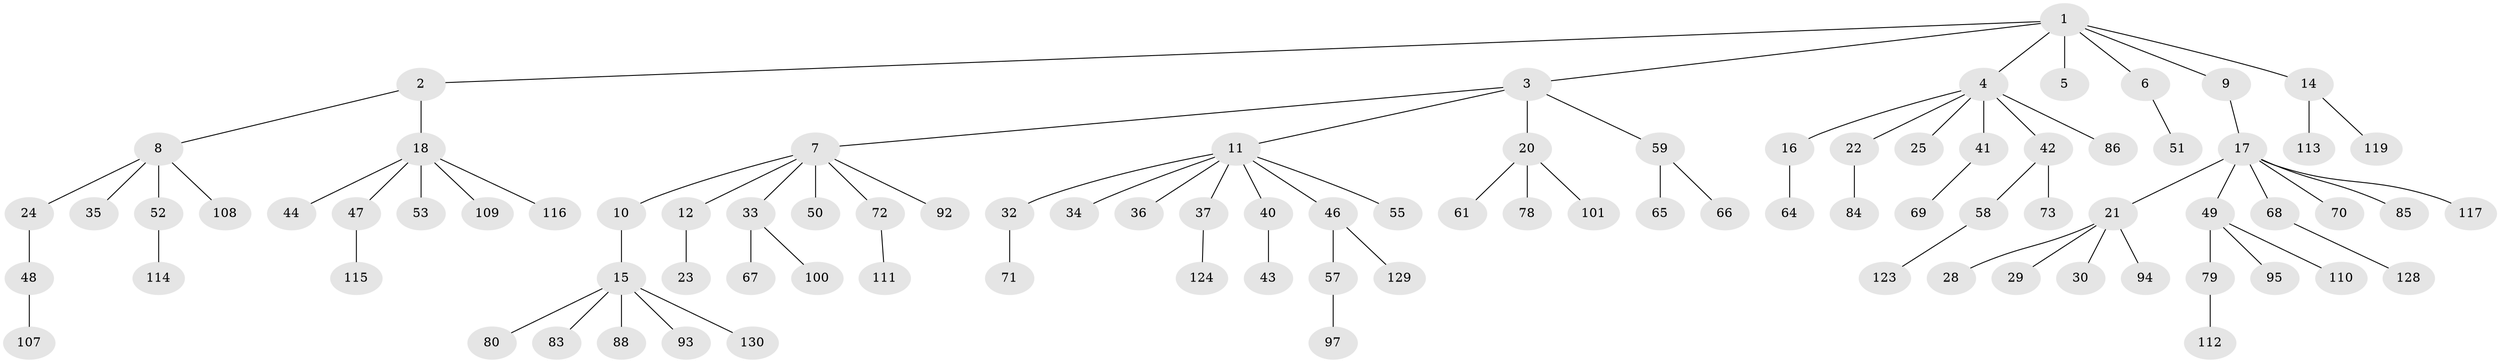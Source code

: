 // Generated by graph-tools (version 1.1) at 2025/24/03/03/25 07:24:07]
// undirected, 92 vertices, 91 edges
graph export_dot {
graph [start="1"]
  node [color=gray90,style=filled];
  1 [super="+99"];
  2;
  3 [super="+13"];
  4 [super="+62"];
  5 [super="+125"];
  6 [super="+45"];
  7 [super="+31"];
  8 [super="+105"];
  9;
  10;
  11 [super="+19"];
  12 [super="+87"];
  14 [super="+75"];
  15 [super="+76"];
  16;
  17 [super="+27"];
  18 [super="+81"];
  20 [super="+26"];
  21 [super="+82"];
  22;
  23;
  24;
  25;
  28;
  29;
  30 [super="+38"];
  32;
  33 [super="+56"];
  34 [super="+118"];
  35;
  36 [super="+54"];
  37 [super="+39"];
  40;
  41 [super="+63"];
  42;
  43 [super="+102"];
  44;
  46 [super="+74"];
  47 [super="+90"];
  48;
  49 [super="+60"];
  50;
  51 [super="+131"];
  52 [super="+103"];
  53 [super="+126"];
  55;
  57;
  58 [super="+91"];
  59 [super="+98"];
  61;
  64 [super="+89"];
  65;
  66 [super="+132"];
  67 [super="+120"];
  68 [super="+121"];
  69 [super="+77"];
  70;
  71;
  72 [super="+104"];
  73;
  78;
  79;
  80;
  83;
  84;
  85;
  86;
  88;
  92;
  93;
  94;
  95 [super="+96"];
  97 [super="+106"];
  100 [super="+122"];
  101 [super="+127"];
  107;
  108;
  109;
  110;
  111;
  112;
  113;
  114;
  115;
  116;
  117;
  119;
  123;
  124;
  128;
  129;
  130;
  1 -- 2;
  1 -- 3;
  1 -- 4;
  1 -- 5;
  1 -- 6;
  1 -- 9;
  1 -- 14;
  2 -- 8;
  2 -- 18;
  3 -- 7;
  3 -- 11;
  3 -- 20;
  3 -- 59;
  4 -- 16;
  4 -- 22;
  4 -- 25;
  4 -- 41;
  4 -- 42;
  4 -- 86;
  6 -- 51;
  7 -- 10;
  7 -- 12;
  7 -- 50;
  7 -- 92;
  7 -- 72;
  7 -- 33;
  8 -- 24;
  8 -- 35;
  8 -- 52;
  8 -- 108;
  9 -- 17;
  10 -- 15;
  11 -- 36;
  11 -- 40;
  11 -- 32;
  11 -- 34;
  11 -- 37;
  11 -- 55;
  11 -- 46;
  12 -- 23;
  14 -- 119;
  14 -- 113;
  15 -- 88;
  15 -- 130;
  15 -- 80;
  15 -- 83;
  15 -- 93;
  16 -- 64;
  17 -- 21;
  17 -- 49;
  17 -- 68;
  17 -- 70;
  17 -- 85;
  17 -- 117;
  18 -- 44;
  18 -- 47;
  18 -- 53;
  18 -- 109;
  18 -- 116;
  20 -- 61;
  20 -- 101;
  20 -- 78;
  21 -- 28;
  21 -- 29;
  21 -- 30;
  21 -- 94;
  22 -- 84;
  24 -- 48;
  32 -- 71;
  33 -- 100;
  33 -- 67;
  37 -- 124;
  40 -- 43;
  41 -- 69;
  42 -- 58;
  42 -- 73;
  46 -- 57;
  46 -- 129;
  47 -- 115;
  48 -- 107;
  49 -- 95;
  49 -- 110;
  49 -- 79;
  52 -- 114;
  57 -- 97;
  58 -- 123;
  59 -- 65;
  59 -- 66;
  68 -- 128;
  72 -- 111;
  79 -- 112;
}
